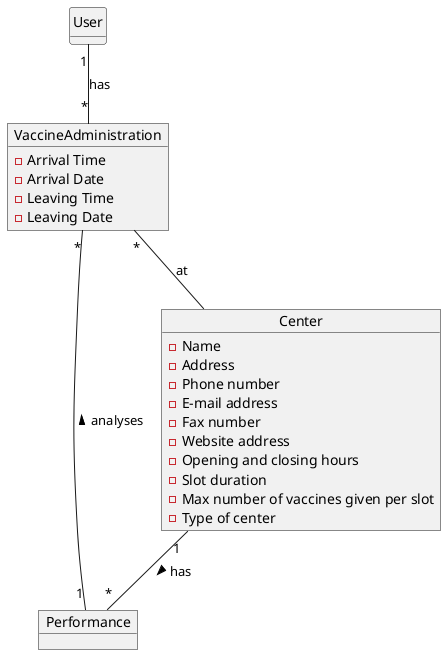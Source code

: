@startuml
hide circle
hide methods
Object Performance{
}

Object Center{
-Name
-Address
-Phone number
-E-mail address
-Fax number
-Website address
-Opening and closing hours
-Slot duration
-Max number of vaccines given per slot
-Type of center
}


Object VaccineAdministration{
- Arrival Time
- Arrival Date
- Leaving Time
- Leaving Date
}


Center"1"-down-"*" Performance : has >
User "1" -down-"*" VaccineAdministration : has
Performance "1" -up- "*"VaccineAdministration : analyses >
VaccineAdministration "*" -down- Center : at
@enduml